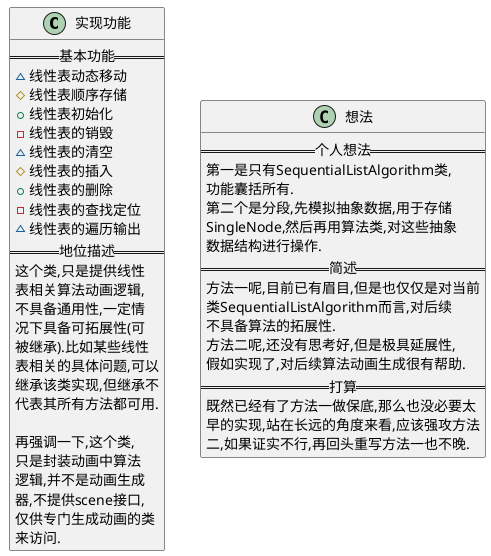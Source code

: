 @startuml 总体规划
class C as "实现功能"{
    ==基本功能==
    ~ 线性表动态移动
    # 线性表顺序存储
    + 线性表初始化
    - 线性表的销毁
    ~ 线性表的清空
    # 线性表的插入
    + 线性表的删除
    - 线性表的查找定位
    ~ 线性表的遍历输出
    ==地位描述==
    这个类,只是提供线性
    表相关算法动画逻辑,
    不具备通用性,一定情
    况下具备可拓展性(可
    被继承).比如某些线性
    表相关的具体问题,可以
    继承该类实现,但继承不
    代表其所有方法都可用.

    再强调一下,这个类,
    只是封装动画中算法
    逻辑,并不是动画生成
    器,不提供scene接口,
    仅供专门生成动画的类
    来访问.
}


class T as "想法"{
    ==个人想法==
    第一是只有SequentialListAlgorithm类,
    功能囊括所有.
    第二个是分段,先模拟抽象数据,用于存储
    SingleNode,然后再用算法类,对这些抽象
    数据结构进行操作.
    ==简述==
    方法一呢,目前已有眉目,但是也仅仅是对当前
    类SequentialListAlgorithm而言,对后续
    不具备算法的拓展性.
    方法二呢,还没有思考好,但是极具延展性,
    假如实现了,对后续算法动画生成很有帮助.
    ==打算==
    既然已经有了方法一做保底,那么也没必要太
    早的实现,站在长远的角度来看,应该强攻方法
    二,如果证实不行,再回头重写方法一也不晚.
}


@enduml